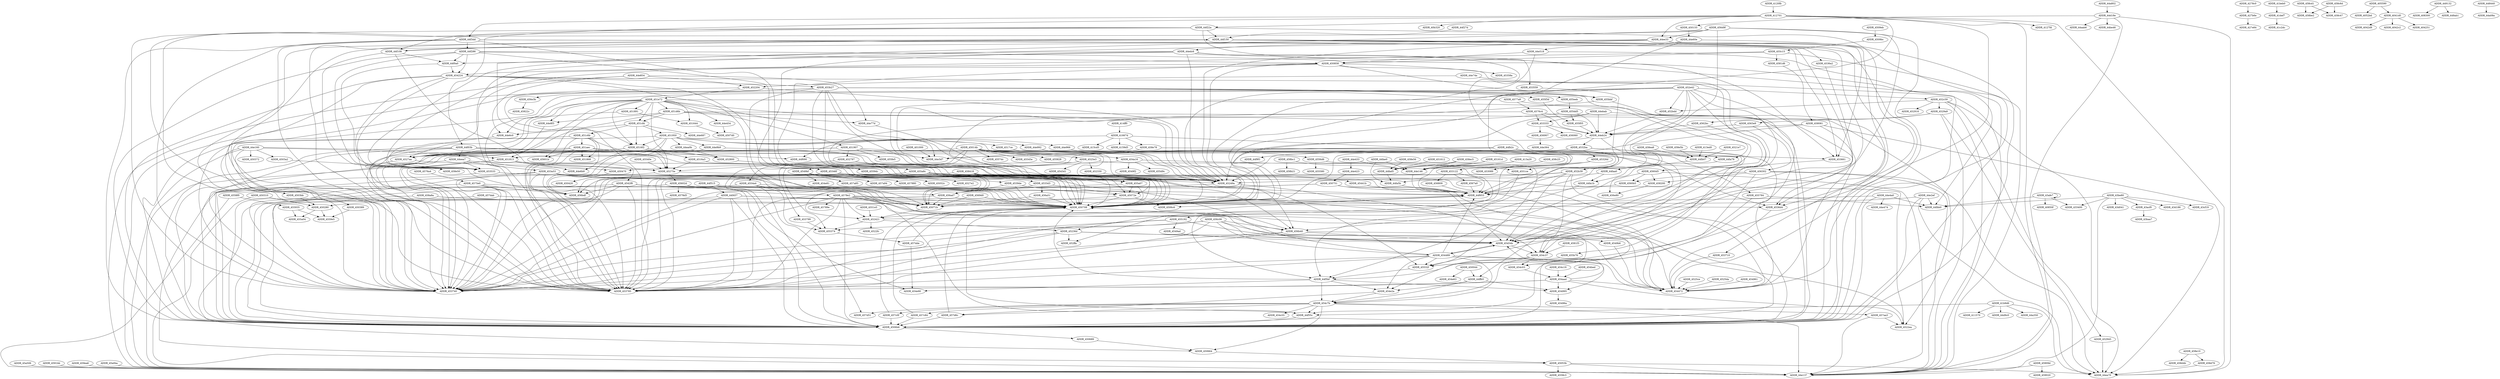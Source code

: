 DiGraph CallGraph{
ADDR_456d9f->ADDR_454472
ADDR_456d9f->ADDR_44f653
ADDR_456d9f->ADDR_45454b
ADDR_456d9f->ADDR_44ee33
ADDR_456d9f->ADDR_453740
ADDR_456d9f->ADDR_453785
ADDR_4554a4->ADDR_457d51
ADDR_4554a4->ADDR_450664
ADDR_4554a4->ADDR_455374
ADDR_4554a4->ADDR_44f55c
ADDR_4554a4->ADDR_44f653
ADDR_44f150->ADDR_454472
ADDR_44f150->ADDR_453710
ADDR_44f150->ADDR_453740
ADDR_44f150->ADDR_45454b
ADDR_44f150->ADDR_44f108
ADDR_44f150->ADDR_4536a2
ADDR_44f150->ADDR_453785
ADDR_4578e2->ADDR_454472
ADDR_4578e2->ADDR_4522ea
ADDR_4578e2->ADDR_45789e
ADDR_4578e2->ADDR_450708
ADDR_4578e2->ADDR_45454b
ADDR_4578e2->ADDR_4506b6
ADDR_4578e2->ADDR_454c03
ADDR_4578e2->ADDR_452421
ADDR_4578e2->ADDR_453740
ADDR_4578e2->ADDR_453785
ADDR_44e77d->ADDR_45249a
ADDR_458ec5->ADDR_44e146
ADDR_458ec5->ADDR_44fad5
ADDR_4539de->ADDR_450708
ADDR_4539de->ADDR_45072e
ADDR_4539de->ADDR_456ad7
ADDR_455c15->ADDR_453533
ADDR_455c15->ADDR_44e137
ADDR_455c15->ADDR_450858
ADDR_455c15->ADDR_4581d6
ADDR_455bbf->ADDR_450708
ADDR_455bbf->ADDR_4506b6
ADDR_45909d->ADDR_44e137
ADDR_45909d->ADDR_459020
ADDR_452945->ADDR_44ea70
ADDR_45602d->ADDR_45053b
ADDR_45602d->ADDR_454c03
ADDR_45602d->ADDR_4578d5
ADDR_45602d->ADDR_4578e2
ADDR_41667d->ADDR_44f690
ADDR_41667d->ADDR_4159d5
ADDR_41667d->ADDR_415cd5
ADDR_41667d->ADDR_458e78
ADDR_41667d->ADDR_44e146
ADDR_455a07->ADDR_450708
ADDR_455a07->ADDR_45072e
ADDR_455a07->ADDR_456ad7
ADDR_401000->ADDR_44e3d7
ADDR_44fae0->ADDR_44fa5b
ADDR_44fae0->ADDR_44e146
ADDR_4551e5->ADDR_452421
ADDR_427b6e->ADDR_427e84
ADDR_44fb2c->ADDR_44fb07
ADDR_44fb2c->ADDR_454e90
ADDR_44fb2c->ADDR_44f9f1
ADDR_44fb2c->ADDR_44f5bf
ADDR_44fb2c->ADDR_44e3d7
ADDR_44fb2c->ADDR_4551ce
ADDR_44ebab->ADDR_4506b6
ADDR_44ebab->ADDR_453333
ADDR_44ebab->ADDR_44eb24
ADDR_44ebab->ADDR_450708
ADDR_43acf0->ADDR_43baa7
ADDR_44eea7->ADDR_453533
ADDR_44eea7->ADDR_450708
ADDR_44eea7->ADDR_4506b6
ADDR_44eea7->ADDR_453a53
ADDR_44e518->ADDR_450708
ADDR_44e518->ADDR_4506b6
ADDR_44e518->ADDR_450858
ADDR_451891->ADDR_4527aa
ADDR_451891->ADDR_451644
ADDR_451cfd->ADDR_44e687
ADDR_451cfd->ADDR_4516f2
ADDR_451cfd->ADDR_451950
ADDR_451cfd->ADDR_451c6b
ADDR_451cfd->ADDR_44e6c0
ADDR_450389->ADDR_4559e5
ADDR_413ed0->ADDR_44fb07
ADDR_4533d3->ADDR_45072e
ADDR_4533d3->ADDR_456a51
ADDR_4533d3->ADDR_456ad7
ADDR_457dde->ADDR_450708
ADDR_457dde->ADDR_454e90
ADDR_451950->ADDR_453785
ADDR_451950->ADDR_44ea0b
ADDR_451950->ADDR_45249a
ADDR_451950->ADDR_451813
ADDR_451950->ADDR_44e9b9
ADDR_451950->ADDR_4516f2
ADDR_451950->ADDR_4517ce
ADDR_451950->ADDR_44e992
ADDR_451950->ADDR_453740
ADDR_451950->ADDR_44e966
ADDR_453559->ADDR_44f653
ADDR_453710->ADDR_454472
ADDR_44f55c->ADDR_450708
ADDR_44f55c->ADDR_4506b6
ADDR_4563e9->ADDR_456302
ADDR_4563e9->ADDR_44eb24
ADDR_44f653->ADDR_450708
ADDR_44f653->ADDR_4506c6
ADDR_453799->ADDR_455374
ADDR_44e160->ADDR_4503bb
ADDR_44e160->ADDR_4503a2
ADDR_44e160->ADDR_44e137
ADDR_44e160->ADDR_451813
ADDR_44e160->ADDR_450470
ADDR_44e160->ADDR_450389
ADDR_44e160->ADDR_450372
ADDR_451c6b->ADDR_45275e
ADDR_451c6b->ADDR_451aec
ADDR_451c6b->ADDR_44e6b9
ADDR_451c6b->ADDR_451868
ADDR_451c6b->ADDR_453740
ADDR_451c6b->ADDR_453785
ADDR_451e72->ADDR_451907
ADDR_451e72->ADDR_45275e
ADDR_451e72->ADDR_45601b
ADDR_451e72->ADDR_44e8f3
ADDR_451e72->ADDR_44e6c0
ADDR_451e72->ADDR_45249a
ADDR_451e72->ADDR_44e454
ADDR_451e72->ADDR_451813
ADDR_451e72->ADDR_4516f2
ADDR_451e72->ADDR_451cfd
ADDR_451e72->ADDR_451891
ADDR_451e72->ADDR_44e3d7
ADDR_451e72->ADDR_4527aa
ADDR_451e72->ADDR_44fa79
ADDR_451e72->ADDR_451d6b
ADDR_451e72->ADDR_451644
ADDR_456809->ADDR_44f653
ADDR_44e60e->ADDR_450708
ADDR_44e60e->ADDR_44e518
ADDR_44e60e->ADDR_4506b6
ADDR_451d6b->ADDR_4522ea
ADDR_451d6b->ADDR_44e8f3
ADDR_451d6b->ADDR_44e77d
ADDR_451d6b->ADDR_45249a
ADDR_451d6b->ADDR_451cfd
ADDR_451d6b->ADDR_4527aa
ADDR_412701->ADDR_44ea70
ADDR_412701->ADDR_4127fd
ADDR_412701->ADDR_44f55c
ADDR_412701->ADDR_44ee33
ADDR_412701->ADDR_44e137
ADDR_412701->ADDR_40b320
ADDR_412701->ADDR_44f03b
ADDR_412701->ADDR_44e146
ADDR_412701->ADDR_44f3dd
ADDR_412701->ADDR_44f22a
ADDR_451612->ADDR_44fad5
ADDR_4503bb->ADDR_450280
ADDR_4529a9->ADDR_44ea70
ADDR_4529a9->ADDR_44e137
ADDR_4529a9->ADDR_4563e9
ADDR_4529a9->ADDR_4562bc
ADDR_44fad5->ADDR_44fa5b
ADDR_458e78->ADDR_44e3d7
ADDR_458e78->ADDR_44fa79
ADDR_4558f0->ADDR_44e137
ADDR_4558f0->ADDR_455935
ADDR_44e6c0->ADDR_458e50
ADDR_454aad->ADDR_454472
ADDR_454aad->ADDR_4522ea
ADDR_454aad->ADDR_454995
ADDR_454aad->ADDR_45454b
ADDR_454aad->ADDR_453740
ADDR_454aad->ADDR_453785
ADDR_4509bc->ADDR_455c15
ADDR_458c25->ADDR_44e146
ADDR_455a8c->ADDR_456bdf
ADDR_455a8c->ADDR_4506b6
ADDR_455a8c->ADDR_456b40
ADDR_455a8c->ADDR_450708
ADDR_455a8c->ADDR_45071b
ADDR_455a8c->ADDR_455a07
ADDR_455a8c->ADDR_453740
ADDR_455a8c->ADDR_453785
ADDR_458d76->ADDR_44ea70
ADDR_45071b->ADDR_452421
ADDR_44d18e->ADDR_44ea70
ADDR_44d18e->ADDR_44e137
ADDR_44d18e->ADDR_44aab6
ADDR_44d18e->ADDR_44be46
ADDR_44d18e->ADDR_450155
ADDR_454c03->ADDR_454aad
ADDR_41beb0->ADDR_41def7
ADDR_44fa1b->ADDR_44f5bf
ADDR_451aec->ADDR_45275e
ADDR_451aec->ADDR_44f690
ADDR_451aec->ADDR_451868
ADDR_451aec->ADDR_45601b
ADDR_451aec->ADDR_4527aa
ADDR_451aec->ADDR_453740
ADDR_451aec->ADDR_453785
ADDR_452797->ADDR_45275e
ADDR_452797->ADDR_45249a
ADDR_456a51->ADDR_450708
ADDR_456a51->ADDR_45071b
ADDR_455935->ADDR_455a04
ADDR_455935->ADDR_4559e5
ADDR_457c0f->ADDR_450708
ADDR_457c0f->ADDR_4506b6
ADDR_45454b->ADDR_454c37
ADDR_45454b->ADDR_454489
ADDR_456e3b->ADDR_45822c
ADDR_454c37->ADDR_454e2a
ADDR_454c37->ADDR_454c03
ADDR_454c37->ADDR_454c7b
ADDR_455b76->ADDR_45532f
ADDR_4577a9->ADDR_450708
ADDR_4577a9->ADDR_4576c4
ADDR_4577a9->ADDR_4506b6
ADDR_457c84->ADDR_450708
ADDR_457c84->ADDR_4506b6
ADDR_454c7b->ADDR_44f55c
ADDR_454c7b->ADDR_457aa3
ADDR_454c7b->ADDR_454c55
ADDR_454c7b->ADDR_450664
ADDR_454c7b->ADDR_44e137
ADDR_454c7b->ADDR_457c0f
ADDR_454c7b->ADDR_457d6c
ADDR_454c7b->ADDR_457d51
ADDR_454c7b->ADDR_457c84
ADDR_452800->ADDR_4559dc
ADDR_456b40->ADDR_454472
ADDR_456b40->ADDR_453740
ADDR_456b40->ADDR_453785
ADDR_456b40->ADDR_45454b
ADDR_4576c4->ADDR_4506b6
ADDR_4576c4->ADDR_453333
ADDR_4576c4->ADDR_44eb24
ADDR_4576c4->ADDR_450708
ADDR_457aa3->ADDR_44e137
ADDR_457aa3->ADDR_4522ea
ADDR_452b39->ADDR_454472
ADDR_452b39->ADDR_454c37
ADDR_452b39->ADDR_45249a
ADDR_452b39->ADDR_44f653
ADDR_452b39->ADDR_45454b
ADDR_452b39->ADDR_453740
ADDR_452b39->ADDR_453785
ADDR_4525ce->ADDR_454472
ADDR_450664->ADDR_45053b
ADDR_44e454->ADDR_4507d0
ADDR_450470->ADDR_450420
ADDR_4549bf->ADDR_45052c
ADDR_4549bf->ADDR_4522ea
ADDR_4549bf->ADDR_4527e2
ADDR_4549bf->ADDR_454e81
ADDR_4549bf->ADDR_457a85
ADDR_4549bf->ADDR_457a94
ADDR_4549bf->ADDR_457880
ADDR_44f515->ADDR_450708
ADDR_44f515->ADDR_4506b6
ADDR_44f515->ADDR_44f457
ADDR_44f3dd->ADDR_4506b6
ADDR_44f3dd->ADDR_4536d4
ADDR_44f3dd->ADDR_450708
ADDR_44f3dd->ADDR_44f286
ADDR_44f3dd->ADDR_453661
ADDR_44f3dd->ADDR_453740
ADDR_44f3dd->ADDR_453785
ADDR_454c19->ADDR_454aad
ADDR_4575e0->ADDR_456bdf
ADDR_4575e0->ADDR_450708
ADDR_4575e0->ADDR_4506b6
ADDR_4575e0->ADDR_453740
ADDR_4575e0->ADDR_453785
ADDR_4506b6->ADDR_450689
ADDR_452330->ADDR_45441b
ADDR_44f27d->ADDR_44f150
ADDR_458cd1->ADDR_458be2
ADDR_458cd1->ADDR_458c47
ADDR_44ea0b->ADDR_452800
ADDR_45249a->ADDR_452421
ADDR_45249a->ADDR_454c37
ADDR_44e9b9->ADDR_4527aa
ADDR_44e9b9->ADDR_45249a
ADDR_454995->ADDR_45496a
ADDR_43afe7->ADDR_40850f
ADDR_43afe7->ADDR_433400
ADDR_43afe7->ADDR_44fbb0
ADDR_43afe7->ADDR_43afe7
ADDR_45532f->ADDR_44f5bf
ADDR_44e146->ADDR_44f653
ADDR_44e992->ADDR_45249a
ADDR_453533->ADDR_450708
ADDR_453533->ADDR_4506b6
ADDR_44e854->ADDR_452204
ADDR_44e854->ADDR_44e137
ADDR_44e854->ADDR_44e77d
ADDR_44e854->ADDR_44e6c0
ADDR_4536a2->ADDR_45454b
ADDR_4569d0->ADDR_450708
ADDR_4569d0->ADDR_45071b
ADDR_456907->ADDR_44e364
ADDR_458081->ADDR_44ea70
ADDR_458081->ADDR_4506b6
ADDR_458081->ADDR_44eb24
ADDR_458081->ADDR_450708
ADDR_45161d->ADDR_44e146
ADDR_45161d->ADDR_44fad5
ADDR_4576a4->ADDR_4575e0
ADDR_4549b6->ADDR_454472
ADDR_458a8a->ADDR_450708
ADDR_458a8a->ADDR_4506b6
ADDR_450280->ADDR_455a04
ADDR_450280->ADDR_4559e5
ADDR_4503a2->ADDR_458e50
ADDR_45a506->ADDR_44e137
ADDR_4509eb->ADDR_4509bc
ADDR_44ee33->ADDR_4506b6
ADDR_44ee33->ADDR_4536d4
ADDR_44ee33->ADDR_44edc6
ADDR_44ee33->ADDR_450708
ADDR_44ee33->ADDR_453661
ADDR_44ee33->ADDR_453740
ADDR_44ee33->ADDR_453785
ADDR_4567a0->ADDR_44f653
ADDR_4516a3->ADDR_45275e
ADDR_4516a3->ADDR_45249a
ADDR_450689->ADDR_450664
ADDR_458e10->ADDR_458d76
ADDR_458e10->ADDR_458d4b
ADDR_453333->ADDR_44eb24
ADDR_453333->ADDR_456907
ADDR_453333->ADDR_456060
ADDR_452c59->ADDR_44ea70
ADDR_452c59->ADDR_4529a9
ADDR_452c59->ADDR_44e137
ADDR_452c59->ADDR_452bdd
ADDR_452c59->ADDR_452945
ADDR_452c59->ADDR_452916
ADDR_44fb07->ADDR_44faa0
ADDR_44eb24->ADDR_45249a
ADDR_44eb24->ADDR_4532ba
ADDR_44eb24->ADDR_452b39
ADDR_451907->ADDR_452797
ADDR_451907->ADDR_45249a
ADDR_451907->ADDR_44e137
ADDR_451907->ADDR_455fe5
ADDR_451907->ADDR_44e3d7
ADDR_451907->ADDR_4527aa
ADDR_458bc1->ADDR_44e146
ADDR_458bc1->ADDR_458b21
ADDR_44f0a0->ADDR_453533
ADDR_44f0a0->ADDR_454224
ADDR_450858->ADDR_455a8c
ADDR_450858->ADDR_450708
ADDR_450858->ADDR_45358a
ADDR_450858->ADDR_455bbf
ADDR_450858->ADDR_455b76
ADDR_450858->ADDR_453533
ADDR_450858->ADDR_454224
ADDR_452bdd->ADDR_44eb24
ADDR_4516f2->ADDR_4516a3
ADDR_4516f2->ADDR_453740
ADDR_4516f2->ADDR_45249a
ADDR_4516f2->ADDR_4527aa
ADDR_4516f2->ADDR_452800
ADDR_4516f2->ADDR_453785
ADDR_45326d->ADDR_453122
ADDR_45326d->ADDR_452ffa
ADDR_45326d->ADDR_453089
ADDR_455f05->ADDR_44eb24
ADDR_44f22a->ADDR_44f150
ADDR_44f22a->ADDR_4536d4
ADDR_44f22a->ADDR_44f108
ADDR_44f22a->ADDR_453661
ADDR_44f22a->ADDR_453740
ADDR_44f22a->ADDR_453785
ADDR_405590->ADDR_4052bd
ADDR_405590->ADDR_4041d0
ADDR_44faa0->ADDR_44fa5b
ADDR_44faa0->ADDR_44fa1b
ADDR_45441b->ADDR_44f653
ADDR_44e8f3->ADDR_4527aa
ADDR_414ff0->ADDR_41667d
ADDR_4591bb->ADDR_44e137
ADDR_4521e7->ADDR_44fb07
ADDR_450751->ADDR_45454b
ADDR_450751->ADDR_454472
ADDR_450751->ADDR_453740
ADDR_450751->ADDR_453785
ADDR_450751->ADDR_44f653
ADDR_452204->ADDR_45249a
ADDR_452204->ADDR_451e72
ADDR_452204->ADDR_4516f2
ADDR_458c6d->ADDR_458be2
ADDR_458c6d->ADDR_458c47
ADDR_4120fb->ADDR_412701
ADDR_450044->ADDR_44ffb5
ADDR_450044->ADDR_454e63
ADDR_4560b5->ADDR_44f653
ADDR_44f286->ADDR_4506b6
ADDR_44f286->ADDR_44fbb0
ADDR_44f286->ADDR_44f0a0
ADDR_44f286->ADDR_450858
ADDR_44f286->ADDR_450708
ADDR_44f286->ADDR_453533
ADDR_44f286->ADDR_454224
ADDR_45072e->ADDR_450708
ADDR_45072e->ADDR_4506c6
ADDR_45072e->ADDR_45071b
ADDR_45346f->ADDR_456bdf
ADDR_45346f->ADDR_4506b6
ADDR_45346f->ADDR_456b40
ADDR_45346f->ADDR_450708
ADDR_45346f->ADDR_45071b
ADDR_45346f->ADDR_4533d3
ADDR_45346f->ADDR_453740
ADDR_45346f->ADDR_453785
ADDR_4525da->ADDR_454472
ADDR_44e966->ADDR_45249a
ADDR_454224->ADDR_456bdf
ADDR_454224->ADDR_4506b6
ADDR_454224->ADDR_456b40
ADDR_454224->ADDR_450708
ADDR_454224->ADDR_453785
ADDR_454224->ADDR_45071b
ADDR_454224->ADDR_453b27
ADDR_454224->ADDR_453740
ADDR_449132->ADDR_408300
ADDR_449132->ADDR_448ab1
ADDR_4581d6->ADDR_458081
ADDR_454489->ADDR_454472
ADDR_454489->ADDR_450708
ADDR_454489->ADDR_454995
ADDR_454489->ADDR_44f653
ADDR_454489->ADDR_454e2a
ADDR_454489->ADDR_45454b
ADDR_454489->ADDR_45532f
ADDR_454489->ADDR_454c7b
ADDR_454489->ADDR_453740
ADDR_454489->ADDR_453785
ADDR_44f457->ADDR_4506b6
ADDR_44f457->ADDR_4536d4
ADDR_44f457->ADDR_450280
ADDR_44f457->ADDR_450708
ADDR_44f457->ADDR_453740
ADDR_44f457->ADDR_453785
ADDR_454a16->ADDR_4549f2
ADDR_454a16->ADDR_4551ce
ADDR_454a16->ADDR_455d9c
ADDR_454a16->ADDR_450470
ADDR_455374->ADDR_457dde
ADDR_44ffb5->ADDR_454e2a
ADDR_44ffb5->ADDR_454c7b
ADDR_44ffb5->ADDR_454995
ADDR_459ea6->ADDR_44e137
ADDR_457d6c->ADDR_450708
ADDR_457d6c->ADDR_4506b6
ADDR_455784->ADDR_44fbb0
ADDR_455784->ADDR_45532f
ADDR_44edc6->ADDR_453559
ADDR_44edc6->ADDR_4506b6
ADDR_44edc6->ADDR_450708
ADDR_44edc6->ADDR_44f0a0
ADDR_44edc6->ADDR_44f653
ADDR_44edc6->ADDR_453533
ADDR_44edc6->ADDR_45346f
ADDR_452e42->ADDR_454472
ADDR_452e42->ADDR_452b39
ADDR_452e42->ADDR_450708
ADDR_452e42->ADDR_45249a
ADDR_452e42->ADDR_452bdd
ADDR_452e42->ADDR_44f653
ADDR_452e42->ADDR_45454b
ADDR_452e42->ADDR_45532f
ADDR_452e42->ADDR_452c59
ADDR_452e42->ADDR_453740
ADDR_452e42->ADDR_453785
ADDR_454961->ADDR_454472
ADDR_44fa5b->ADDR_44f653
ADDR_4041d0->ADDR_4042d9
ADDR_4041d0->ADDR_4042c2
ADDR_4041d0->ADDR_404251
ADDR_45540e->ADDR_45275e
ADDR_44a802->ADDR_44d18e
ADDR_453a53->ADDR_456bdf
ADDR_453a53->ADDR_4506b6
ADDR_453a53->ADDR_456b40
ADDR_453a53->ADDR_450708
ADDR_453a53->ADDR_45071b
ADDR_453a53->ADDR_4539de
ADDR_453a53->ADDR_453740
ADDR_453a53->ADDR_453785
ADDR_450708->ADDR_452421
ADDR_453b27->ADDR_4506b6
ADDR_453b27->ADDR_450708
ADDR_453b27->ADDR_45249a
ADDR_453b27->ADDR_44e137
ADDR_453b27->ADDR_455bbf
ADDR_453b27->ADDR_456e3b
ADDR_453b27->ADDR_45071b
ADDR_453b27->ADDR_455eeb
ADDR_453b27->ADDR_45072e
ADDR_453b27->ADDR_455a07
ADDR_453b27->ADDR_456e80
ADDR_453b27->ADDR_455f3d
ADDR_453122->ADDR_456809
ADDR_453122->ADDR_4567a0
ADDR_453122->ADDR_44f653
ADDR_451644->ADDR_4507d0
ADDR_455dd5->ADDR_450708
ADDR_455dd5->ADDR_44eb24
ADDR_455dd5->ADDR_455f05
ADDR_456302->ADDR_44ea70
ADDR_456302->ADDR_458200
ADDR_456302->ADDR_44e137
ADDR_456302->ADDR_44f5bf
ADDR_456302->ADDR_4560b5
ADDR_458ea8->ADDR_44fb07
ADDR_456ad7->ADDR_450708
ADDR_456ad7->ADDR_4506b6
ADDR_456ad7->ADDR_45071b
ADDR_41def7->ADDR_41c2dc
ADDR_448440->ADDR_44a08a
ADDR_45236d->ADDR_45454b
ADDR_45236d->ADDR_454472
ADDR_45236d->ADDR_453740
ADDR_45236d->ADDR_452ffa
ADDR_45236d->ADDR_453785
ADDR_4517ce->ADDR_45249a
ADDR_458200->ADDR_456e80
ADDR_453661->ADDR_45454b
ADDR_45a0ba->ADDR_44e137
ADDR_4525e3->ADDR_45236d
ADDR_4525e3->ADDR_4549bf
ADDR_4525e3->ADDR_4543d1
ADDR_4525e3->ADDR_452330
ADDR_4525e3->ADDR_455374
ADDR_458e5b->ADDR_44fb07
ADDR_44e2ef->ADDR_44ea70
ADDR_44e2ef->ADDR_44fbb0
ADDR_44e2ef->ADDR_4506b6
ADDR_44e2ef->ADDR_450708
ADDR_4536d4->ADDR_454472
ADDR_454e2a->ADDR_454c7b
ADDR_454e2a->ADDR_457d6c
ADDR_4560d5->ADDR_458200
ADDR_4560d5->ADDR_44e137
ADDR_4560d5->ADDR_44f5bf
ADDR_4560d5->ADDR_4560b5
ADDR_44e433->ADDR_44e146
ADDR_44e433->ADDR_44e423
ADDR_41b9d6->ADDR_44a350
ADDR_41b9d6->ADDR_411570
ADDR_41b9d6->ADDR_44f55c
ADDR_41b9d6->ADDR_44d9c0
ADDR_41b9d6->ADDR_44ea70
ADDR_44f108->ADDR_453533
ADDR_44f108->ADDR_44f0a0
ADDR_44f108->ADDR_44f150
ADDR_44f108->ADDR_4542f8
ADDR_455f3d->ADDR_455f05
ADDR_43be80->ADDR_43d186
ADDR_43be80->ADDR_43cf19
ADDR_43be80->ADDR_44e137
ADDR_43be80->ADDR_43acf0
ADDR_43be80->ADDR_433400
ADDR_43be80->ADDR_44fbb0
ADDR_43be80->ADDR_43d041
ADDR_4549ad->ADDR_45454b
ADDR_452421->ADDR_45236d
ADDR_452421->ADDR_455374
ADDR_452421->ADDR_4522fc
ADDR_452421->ADDR_44f653
ADDR_44fa79->ADDR_44fa1b
ADDR_455eeb->ADDR_455dd5
ADDR_45275e->ADDR_45249a
ADDR_45275e->ADDR_453740
ADDR_45275e->ADDR_45602d
ADDR_4562bc->ADDR_4560d5
ADDR_4562bc->ADDR_44eb24
ADDR_4551ce->ADDR_455192
ADDR_455192->ADDR_4549ad
ADDR_455192->ADDR_4549b6
ADDR_455192->ADDR_453740
ADDR_455192->ADDR_453785
ADDR_4581f3->ADDR_454c37
ADDR_44f5bf->ADDR_454e2a
ADDR_44f5bf->ADDR_450708
ADDR_44f5bf->ADDR_454c7b
ADDR_44f5bf->ADDR_454e90
ADDR_44f5bf->ADDR_454995
ADDR_4556d6->ADDR_455580
ADDR_4556d6->ADDR_45532f
ADDR_44e74a->ADDR_452204
ADDR_44e74a->ADDR_44e137
ADDR_454bed->ADDR_454aad
ADDR_451813->ADDR_45275e
ADDR_451813->ADDR_453740
ADDR_451813->ADDR_44e6b9
ADDR_451813->ADDR_453785
ADDR_44e4a0->ADDR_44e474
ADDR_44e4a0->ADDR_450708
ADDR_44e4a0->ADDR_4506b6
ADDR_44e4a0->ADDR_44fbb0
ADDR_44f03b->ADDR_4506b6
ADDR_44f03b->ADDR_450708
ADDR_44f03b->ADDR_453785
ADDR_44f03b->ADDR_4536d4
ADDR_44f03b->ADDR_453661
ADDR_44f03b->ADDR_453740
ADDR_44f03b->ADDR_44eea7
ADDR_4542f8->ADDR_456bdf
ADDR_4542f8->ADDR_456ad7
ADDR_4542f8->ADDR_4506b6
ADDR_4542f8->ADDR_456b40
ADDR_4542f8->ADDR_450708
ADDR_4542f8->ADDR_45071b
ADDR_4542f8->ADDR_453740
ADDR_4542f8->ADDR_453785
ADDR_450310->ADDR_44e137
ADDR_450310->ADDR_450280
ADDR_458418->ADDR_4506b6
ADDR_458418->ADDR_450708
ADDR_458418->ADDR_44f653
ADDR_458418->ADDR_45532f
ADDR_458418->ADDR_45071b
ADDR_458418->ADDR_45072e
ADDR_458418->ADDR_455a07
ADDR_413a20->ADDR_44e146
ADDR_413a20->ADDR_44fad5
ADDR_45014b->ADDR_4525e3
ADDR_45014b->ADDR_4554a4
ADDR_45014b->ADDR_454c37
ADDR_45014b->ADDR_4556d6
ADDR_45014b->ADDR_454a16
ADDR_45014b->ADDR_45545e
ADDR_45014b->ADDR_44ffb5
ADDR_45014b->ADDR_453799
ADDR_45014b->ADDR_455828
ADDR_45014b->ADDR_4557dc
ADDR_45014b->ADDR_455784
ADDR_45014b->ADDR_453740
ADDR_4532ba->ADDR_454472
ADDR_4532ba->ADDR_454c37
ADDR_4532ba->ADDR_45249a
ADDR_4532ba->ADDR_45454b
ADDR_4532ba->ADDR_45326d
ADDR_4532ba->ADDR_453740
ADDR_4532ba->ADDR_453785
ADDR_4278c0->ADDR_427b6e
ADDR_458e56->ADDR_44fad5
ADDR_44e423->ADDR_450751
ADDR_457dab->ADDR_450708
ADDR_457dab->ADDR_4506b6
ADDR_45053b->ADDR_44ea70
ADDR_45053b->ADDR_44e137
ADDR_45053b->ADDR_4558c3
ADDR_4527aa->ADDR_45275e
ADDR_4527aa->ADDR_453740
ADDR_450155->ADDR_44e60e
ADDR_456c06->ADDR_454472
ADDR_456c06->ADDR_456b40
ADDR_456c06->ADDR_454489
ADDR_456c06->ADDR_455374
ADDR_456c06->ADDR_45454b
ADDR_456c06->ADDR_453740
ADDR_456c06->ADDR_453785
}
